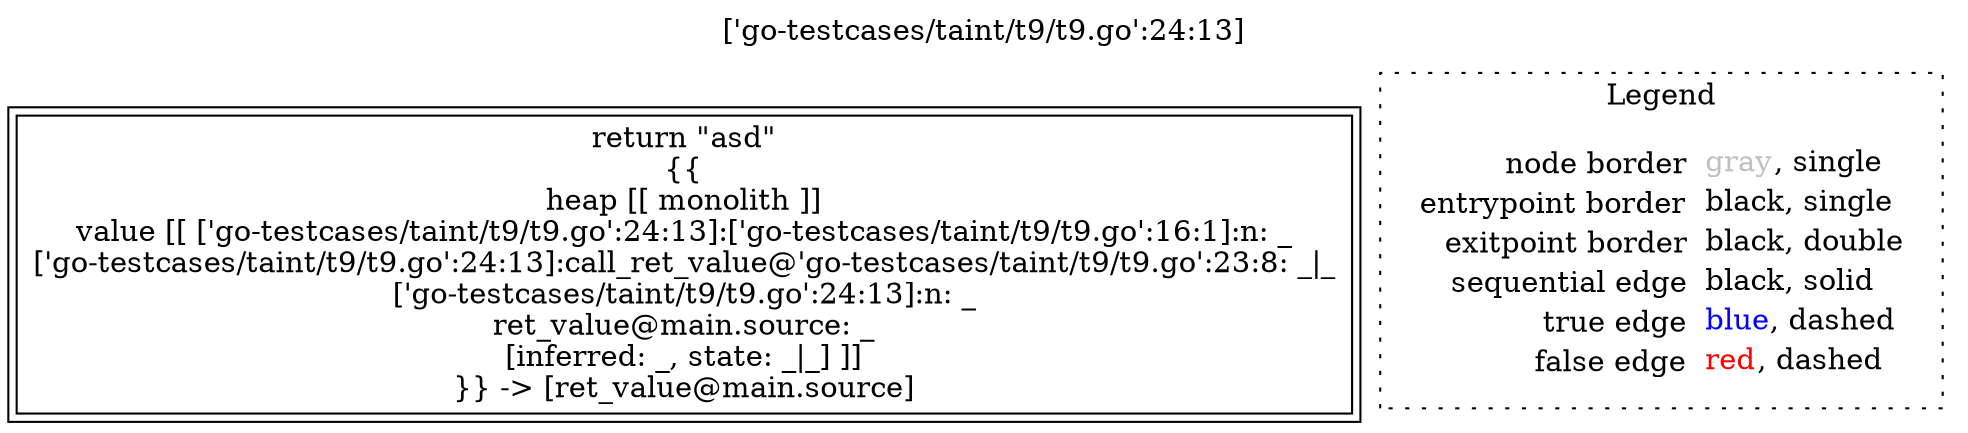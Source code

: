 digraph {
	labelloc="t";
	label="['go-testcases/taint/t9/t9.go':24:13]";
	"node0" [shape="rect",color="black",peripheries="2",label=<return &quot;asd&quot;<BR/>{{<BR/>heap [[ monolith ]]<BR/>value [[ ['go-testcases/taint/t9/t9.go':24:13]:['go-testcases/taint/t9/t9.go':16:1]:n: _<BR/>['go-testcases/taint/t9/t9.go':24:13]:call_ret_value@'go-testcases/taint/t9/t9.go':23:8: _|_<BR/>['go-testcases/taint/t9/t9.go':24:13]:n: _<BR/>ret_value@main.source: _<BR/>[inferred: _, state: _|_] ]]<BR/>}} -&gt; [ret_value@main.source]>];
subgraph cluster_legend {
	label="Legend";
	style=dotted;
	node [shape=plaintext];
	"legend" [label=<<table border="0" cellpadding="2" cellspacing="0" cellborder="0"><tr><td align="right">node border&nbsp;</td><td align="left"><font color="gray">gray</font>, single</td></tr><tr><td align="right">entrypoint border&nbsp;</td><td align="left"><font color="black">black</font>, single</td></tr><tr><td align="right">exitpoint border&nbsp;</td><td align="left"><font color="black">black</font>, double</td></tr><tr><td align="right">sequential edge&nbsp;</td><td align="left"><font color="black">black</font>, solid</td></tr><tr><td align="right">true edge&nbsp;</td><td align="left"><font color="blue">blue</font>, dashed</td></tr><tr><td align="right">false edge&nbsp;</td><td align="left"><font color="red">red</font>, dashed</td></tr></table>>];
}

}
